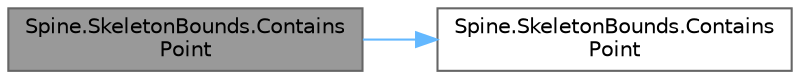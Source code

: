 digraph "Spine.SkeletonBounds.ContainsPoint"
{
 // LATEX_PDF_SIZE
  bgcolor="transparent";
  edge [fontname=Helvetica,fontsize=10,labelfontname=Helvetica,labelfontsize=10];
  node [fontname=Helvetica,fontsize=10,shape=box,height=0.2,width=0.4];
  rankdir="LR";
  Node1 [id="Node000001",label="Spine.SkeletonBounds.Contains\lPoint",height=0.2,width=0.4,color="gray40", fillcolor="grey60", style="filled", fontcolor="black",tooltip="Returns the first bounding box attachment that contains the point, or null. When doing many checks,..."];
  Node1 -> Node2 [id="edge1_Node000001_Node000002",color="steelblue1",style="solid",tooltip=" "];
  Node2 [id="Node000002",label="Spine.SkeletonBounds.Contains\lPoint",height=0.2,width=0.4,color="grey40", fillcolor="white", style="filled",URL="$class_spine_1_1_skeleton_bounds.html#aa76b1181551163ecee40e28e0af5893b",tooltip="Returns true if the polygon contains the point."];
}
